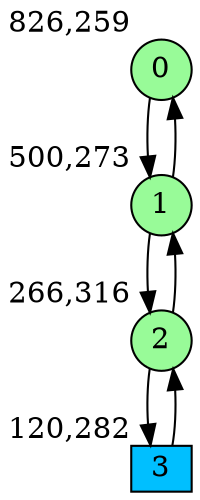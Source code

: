 digraph G {
graph [bgcolor=white]
node [shape=circle, style = filled, fillcolor=white,fixedsize=true, width=0.4, height=0.3 ]
0[xlabel="826,259", pos = "11.0313,0.890625!", fillcolor=palegreen ];
1[xlabel="500,273", pos = "5.9375,0.671875!", fillcolor=palegreen ];
2[xlabel="266,316", pos = "2.28125,0!", fillcolor=palegreen ];
3[xlabel="120,282", pos = "0,0.53125!", fillcolor=deepskyblue, shape=box ];
0->1 ;
1->0 ;
1->2 ;
2->1 ;
2->3 ;
3->2 ;
}
